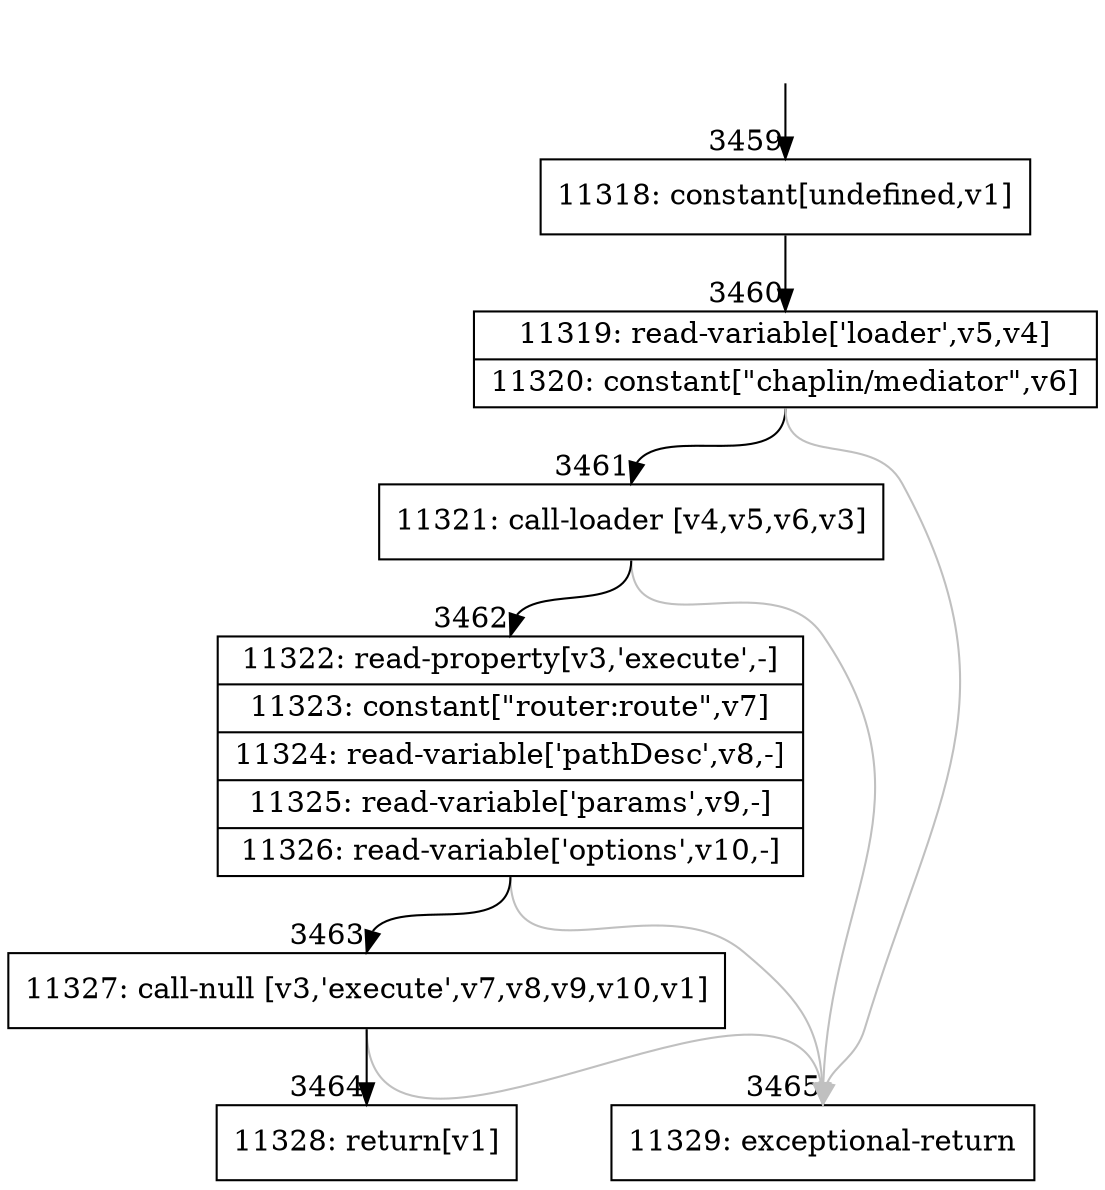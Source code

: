 digraph {
rankdir="TD"
BB_entry275[shape=none,label=""];
BB_entry275 -> BB3459 [tailport=s, headport=n, headlabel="    3459"]
BB3459 [shape=record label="{11318: constant[undefined,v1]}" ] 
BB3459 -> BB3460 [tailport=s, headport=n, headlabel="      3460"]
BB3460 [shape=record label="{11319: read-variable['loader',v5,v4]|11320: constant[\"chaplin/mediator\",v6]}" ] 
BB3460 -> BB3461 [tailport=s, headport=n, headlabel="      3461"]
BB3460 -> BB3465 [tailport=s, headport=n, color=gray, headlabel="      3465"]
BB3461 [shape=record label="{11321: call-loader [v4,v5,v6,v3]}" ] 
BB3461 -> BB3462 [tailport=s, headport=n, headlabel="      3462"]
BB3461 -> BB3465 [tailport=s, headport=n, color=gray]
BB3462 [shape=record label="{11322: read-property[v3,'execute',-]|11323: constant[\"router:route\",v7]|11324: read-variable['pathDesc',v8,-]|11325: read-variable['params',v9,-]|11326: read-variable['options',v10,-]}" ] 
BB3462 -> BB3463 [tailport=s, headport=n, headlabel="      3463"]
BB3462 -> BB3465 [tailport=s, headport=n, color=gray]
BB3463 [shape=record label="{11327: call-null [v3,'execute',v7,v8,v9,v10,v1]}" ] 
BB3463 -> BB3464 [tailport=s, headport=n, headlabel="      3464"]
BB3463 -> BB3465 [tailport=s, headport=n, color=gray]
BB3464 [shape=record label="{11328: return[v1]}" ] 
BB3465 [shape=record label="{11329: exceptional-return}" ] 
//#$~ 2991
}
